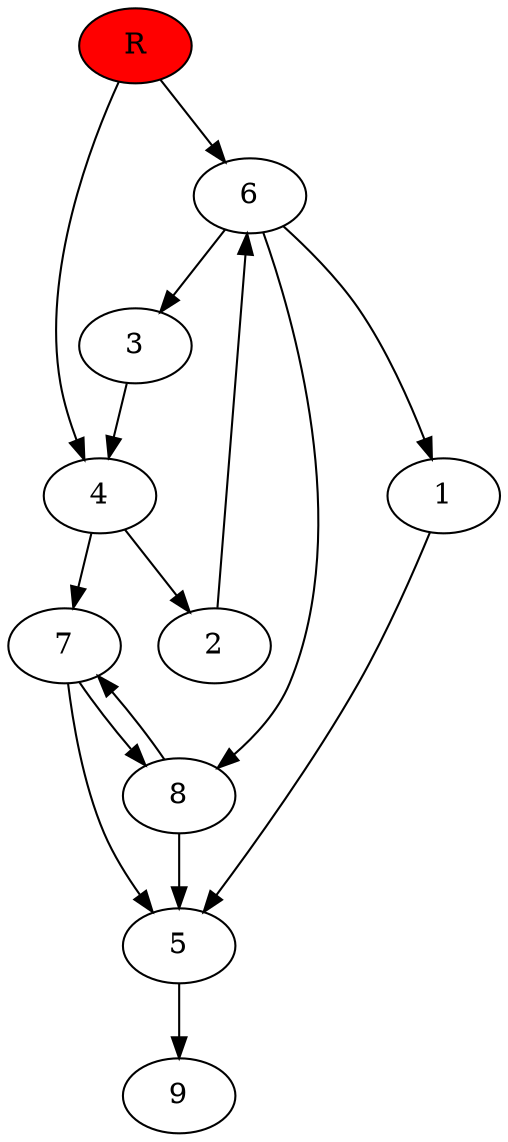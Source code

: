 digraph prb19086 {
	1
	2
	3
	4
	5
	6
	7
	8
	R [fillcolor="#ff0000" style=filled]
	1 -> 5
	2 -> 6
	3 -> 4
	4 -> 2
	4 -> 7
	5 -> 9
	6 -> 1
	6 -> 3
	6 -> 8
	7 -> 5
	7 -> 8
	8 -> 5
	8 -> 7
	R -> 4
	R -> 6
}
